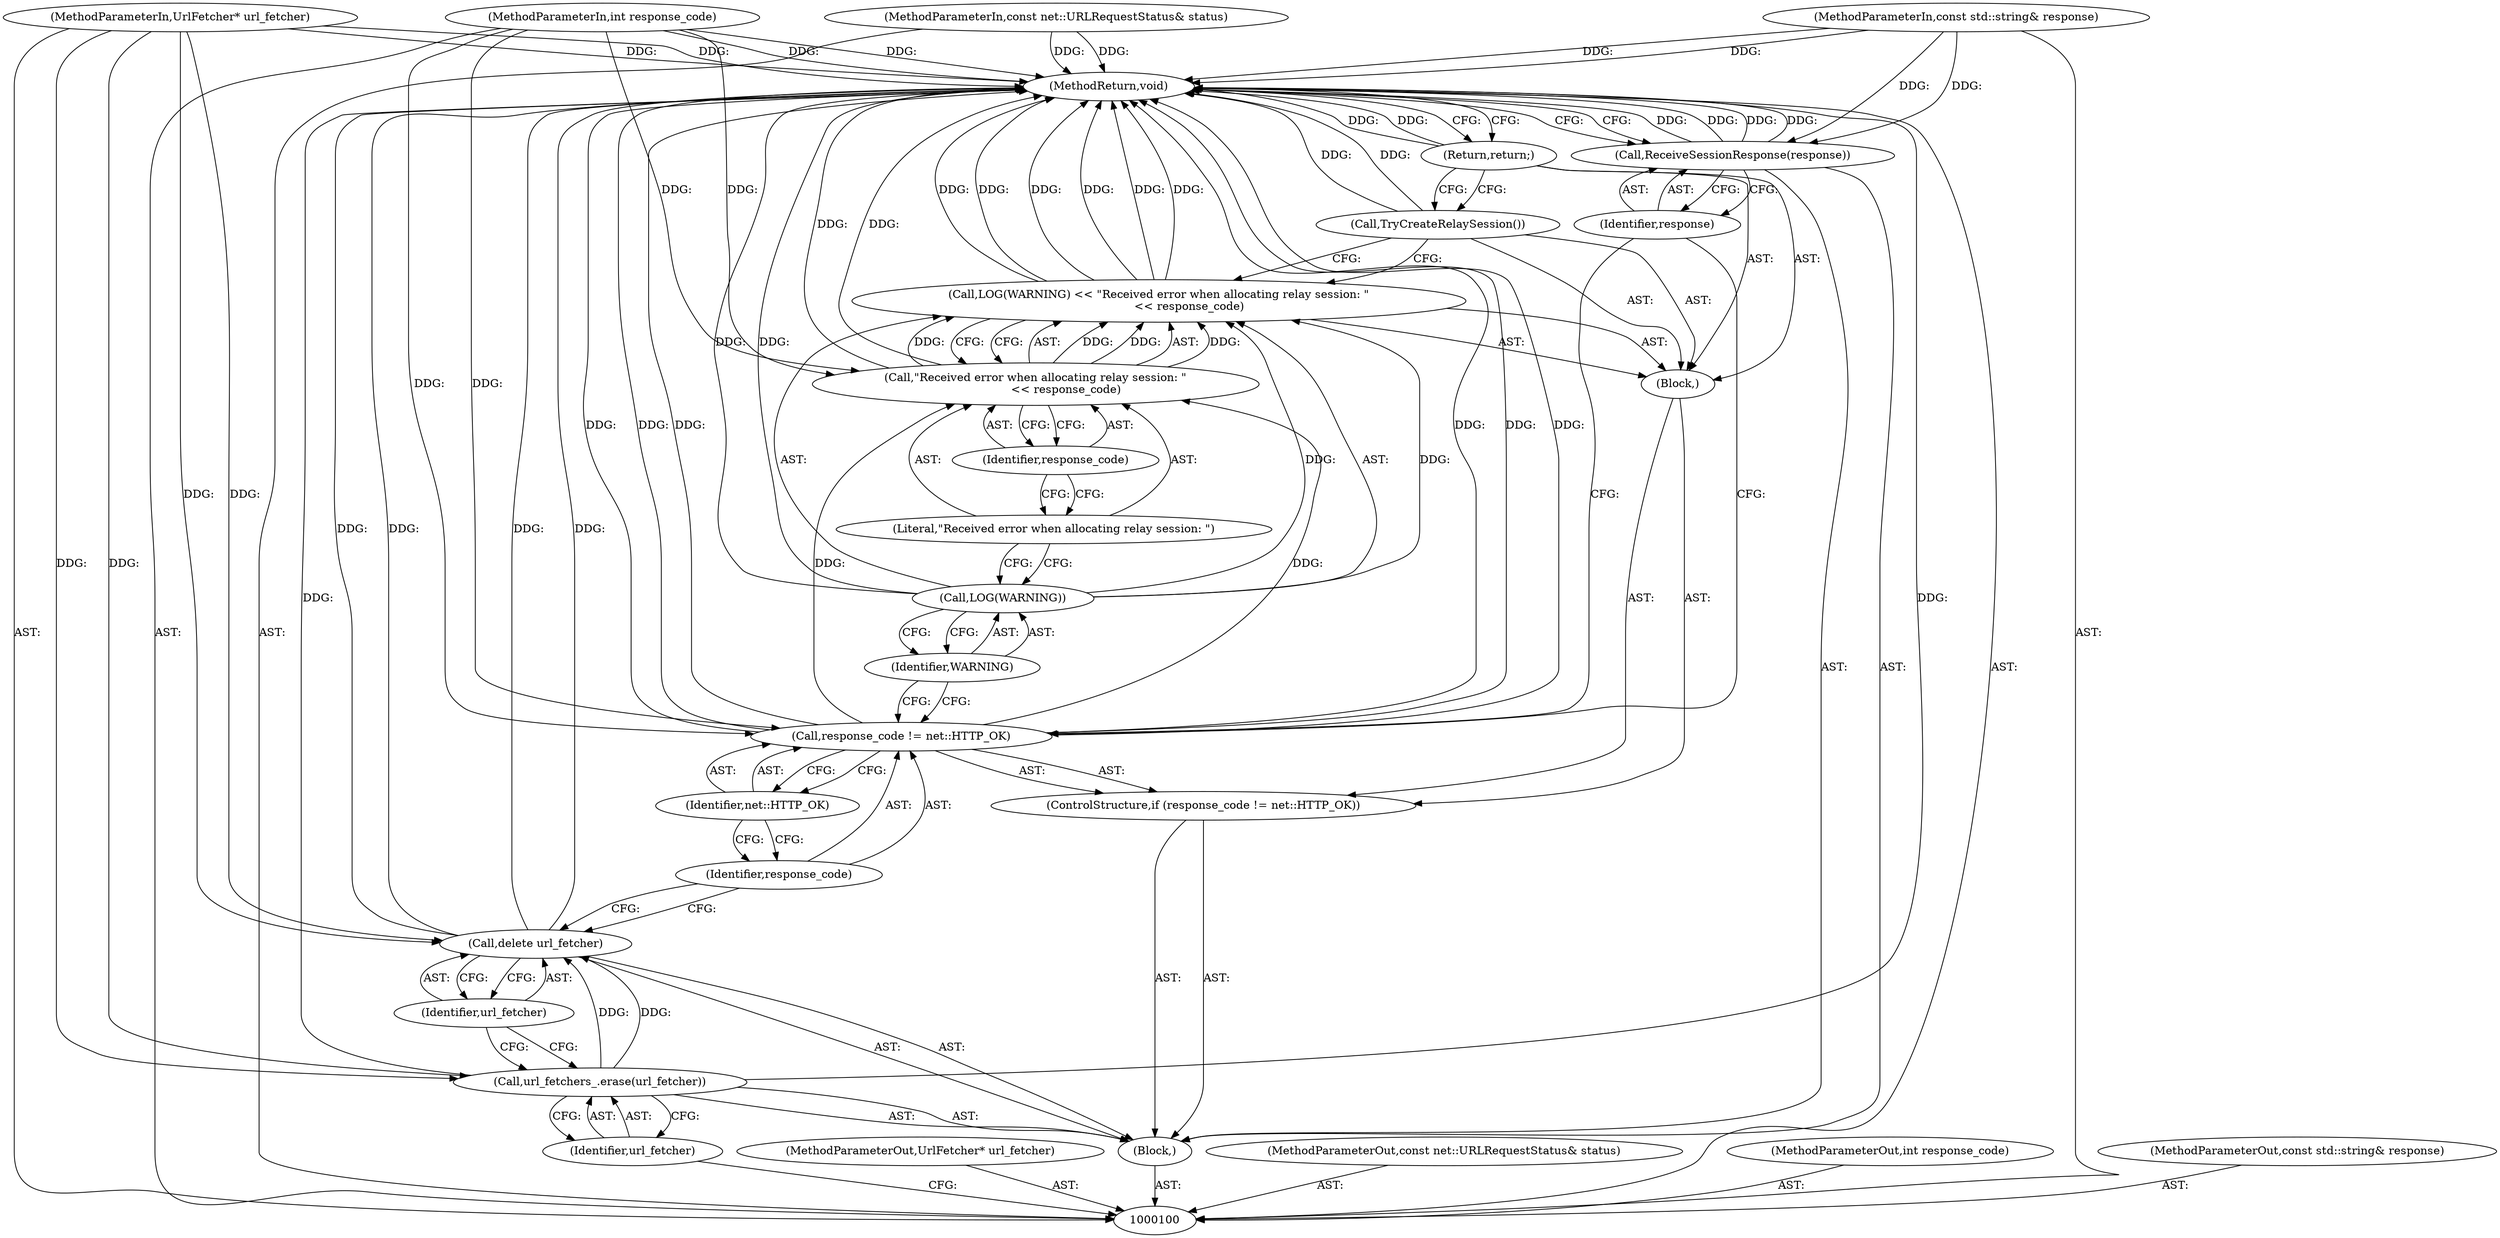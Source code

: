 digraph "1_Chrome_7cf563aba8f4b3bab68e9bfe43824d952241dcf7_4" {
"1000125" [label="(MethodReturn,void)"];
"1000118" [label="(Call,\"Received error when allocating relay session: \"\n                 << response_code)"];
"1000119" [label="(Literal,\"Received error when allocating relay session: \")"];
"1000115" [label="(Call,LOG(WARNING) << \"Received error when allocating relay session: \"\n                 << response_code)"];
"1000116" [label="(Call,LOG(WARNING))"];
"1000117" [label="(Identifier,WARNING)"];
"1000120" [label="(Identifier,response_code)"];
"1000121" [label="(Call,TryCreateRelaySession())"];
"1000122" [label="(Return,return;)"];
"1000124" [label="(Identifier,response)"];
"1000123" [label="(Call,ReceiveSessionResponse(response))"];
"1000101" [label="(MethodParameterIn,UrlFetcher* url_fetcher)"];
"1000163" [label="(MethodParameterOut,UrlFetcher* url_fetcher)"];
"1000102" [label="(MethodParameterIn,const net::URLRequestStatus& status)"];
"1000164" [label="(MethodParameterOut,const net::URLRequestStatus& status)"];
"1000103" [label="(MethodParameterIn,int response_code)"];
"1000165" [label="(MethodParameterOut,int response_code)"];
"1000105" [label="(Block,)"];
"1000104" [label="(MethodParameterIn,const std::string& response)"];
"1000166" [label="(MethodParameterOut,const std::string& response)"];
"1000106" [label="(Call,url_fetchers_.erase(url_fetcher))"];
"1000107" [label="(Identifier,url_fetcher)"];
"1000108" [label="(Call,delete url_fetcher)"];
"1000109" [label="(Identifier,url_fetcher)"];
"1000110" [label="(ControlStructure,if (response_code != net::HTTP_OK))"];
"1000113" [label="(Identifier,net::HTTP_OK)"];
"1000114" [label="(Block,)"];
"1000111" [label="(Call,response_code != net::HTTP_OK)"];
"1000112" [label="(Identifier,response_code)"];
"1000125" -> "1000100"  [label="AST: "];
"1000125" -> "1000122"  [label="CFG: "];
"1000125" -> "1000123"  [label="CFG: "];
"1000122" -> "1000125"  [label="DDG: "];
"1000116" -> "1000125"  [label="DDG: "];
"1000108" -> "1000125"  [label="DDG: "];
"1000108" -> "1000125"  [label="DDG: "];
"1000104" -> "1000125"  [label="DDG: "];
"1000123" -> "1000125"  [label="DDG: "];
"1000123" -> "1000125"  [label="DDG: "];
"1000103" -> "1000125"  [label="DDG: "];
"1000115" -> "1000125"  [label="DDG: "];
"1000115" -> "1000125"  [label="DDG: "];
"1000115" -> "1000125"  [label="DDG: "];
"1000121" -> "1000125"  [label="DDG: "];
"1000102" -> "1000125"  [label="DDG: "];
"1000111" -> "1000125"  [label="DDG: "];
"1000111" -> "1000125"  [label="DDG: "];
"1000111" -> "1000125"  [label="DDG: "];
"1000101" -> "1000125"  [label="DDG: "];
"1000118" -> "1000125"  [label="DDG: "];
"1000106" -> "1000125"  [label="DDG: "];
"1000118" -> "1000115"  [label="AST: "];
"1000118" -> "1000120"  [label="CFG: "];
"1000119" -> "1000118"  [label="AST: "];
"1000120" -> "1000118"  [label="AST: "];
"1000115" -> "1000118"  [label="CFG: "];
"1000118" -> "1000125"  [label="DDG: "];
"1000118" -> "1000115"  [label="DDG: "];
"1000118" -> "1000115"  [label="DDG: "];
"1000111" -> "1000118"  [label="DDG: "];
"1000103" -> "1000118"  [label="DDG: "];
"1000119" -> "1000118"  [label="AST: "];
"1000119" -> "1000116"  [label="CFG: "];
"1000120" -> "1000119"  [label="CFG: "];
"1000115" -> "1000114"  [label="AST: "];
"1000115" -> "1000118"  [label="CFG: "];
"1000116" -> "1000115"  [label="AST: "];
"1000118" -> "1000115"  [label="AST: "];
"1000121" -> "1000115"  [label="CFG: "];
"1000115" -> "1000125"  [label="DDG: "];
"1000115" -> "1000125"  [label="DDG: "];
"1000115" -> "1000125"  [label="DDG: "];
"1000116" -> "1000115"  [label="DDG: "];
"1000118" -> "1000115"  [label="DDG: "];
"1000118" -> "1000115"  [label="DDG: "];
"1000116" -> "1000115"  [label="AST: "];
"1000116" -> "1000117"  [label="CFG: "];
"1000117" -> "1000116"  [label="AST: "];
"1000119" -> "1000116"  [label="CFG: "];
"1000116" -> "1000125"  [label="DDG: "];
"1000116" -> "1000115"  [label="DDG: "];
"1000117" -> "1000116"  [label="AST: "];
"1000117" -> "1000111"  [label="CFG: "];
"1000116" -> "1000117"  [label="CFG: "];
"1000120" -> "1000118"  [label="AST: "];
"1000120" -> "1000119"  [label="CFG: "];
"1000118" -> "1000120"  [label="CFG: "];
"1000121" -> "1000114"  [label="AST: "];
"1000121" -> "1000115"  [label="CFG: "];
"1000122" -> "1000121"  [label="CFG: "];
"1000121" -> "1000125"  [label="DDG: "];
"1000122" -> "1000114"  [label="AST: "];
"1000122" -> "1000121"  [label="CFG: "];
"1000125" -> "1000122"  [label="CFG: "];
"1000122" -> "1000125"  [label="DDG: "];
"1000124" -> "1000123"  [label="AST: "];
"1000124" -> "1000111"  [label="CFG: "];
"1000123" -> "1000124"  [label="CFG: "];
"1000123" -> "1000105"  [label="AST: "];
"1000123" -> "1000124"  [label="CFG: "];
"1000124" -> "1000123"  [label="AST: "];
"1000125" -> "1000123"  [label="CFG: "];
"1000123" -> "1000125"  [label="DDG: "];
"1000123" -> "1000125"  [label="DDG: "];
"1000104" -> "1000123"  [label="DDG: "];
"1000101" -> "1000100"  [label="AST: "];
"1000101" -> "1000125"  [label="DDG: "];
"1000101" -> "1000106"  [label="DDG: "];
"1000101" -> "1000108"  [label="DDG: "];
"1000163" -> "1000100"  [label="AST: "];
"1000102" -> "1000100"  [label="AST: "];
"1000102" -> "1000125"  [label="DDG: "];
"1000164" -> "1000100"  [label="AST: "];
"1000103" -> "1000100"  [label="AST: "];
"1000103" -> "1000125"  [label="DDG: "];
"1000103" -> "1000111"  [label="DDG: "];
"1000103" -> "1000118"  [label="DDG: "];
"1000165" -> "1000100"  [label="AST: "];
"1000105" -> "1000100"  [label="AST: "];
"1000106" -> "1000105"  [label="AST: "];
"1000108" -> "1000105"  [label="AST: "];
"1000110" -> "1000105"  [label="AST: "];
"1000123" -> "1000105"  [label="AST: "];
"1000104" -> "1000100"  [label="AST: "];
"1000104" -> "1000125"  [label="DDG: "];
"1000104" -> "1000123"  [label="DDG: "];
"1000166" -> "1000100"  [label="AST: "];
"1000106" -> "1000105"  [label="AST: "];
"1000106" -> "1000107"  [label="CFG: "];
"1000107" -> "1000106"  [label="AST: "];
"1000109" -> "1000106"  [label="CFG: "];
"1000106" -> "1000125"  [label="DDG: "];
"1000101" -> "1000106"  [label="DDG: "];
"1000106" -> "1000108"  [label="DDG: "];
"1000107" -> "1000106"  [label="AST: "];
"1000107" -> "1000100"  [label="CFG: "];
"1000106" -> "1000107"  [label="CFG: "];
"1000108" -> "1000105"  [label="AST: "];
"1000108" -> "1000109"  [label="CFG: "];
"1000109" -> "1000108"  [label="AST: "];
"1000112" -> "1000108"  [label="CFG: "];
"1000108" -> "1000125"  [label="DDG: "];
"1000108" -> "1000125"  [label="DDG: "];
"1000106" -> "1000108"  [label="DDG: "];
"1000101" -> "1000108"  [label="DDG: "];
"1000109" -> "1000108"  [label="AST: "];
"1000109" -> "1000106"  [label="CFG: "];
"1000108" -> "1000109"  [label="CFG: "];
"1000110" -> "1000105"  [label="AST: "];
"1000111" -> "1000110"  [label="AST: "];
"1000114" -> "1000110"  [label="AST: "];
"1000113" -> "1000111"  [label="AST: "];
"1000113" -> "1000112"  [label="CFG: "];
"1000111" -> "1000113"  [label="CFG: "];
"1000114" -> "1000110"  [label="AST: "];
"1000115" -> "1000114"  [label="AST: "];
"1000121" -> "1000114"  [label="AST: "];
"1000122" -> "1000114"  [label="AST: "];
"1000111" -> "1000110"  [label="AST: "];
"1000111" -> "1000113"  [label="CFG: "];
"1000112" -> "1000111"  [label="AST: "];
"1000113" -> "1000111"  [label="AST: "];
"1000117" -> "1000111"  [label="CFG: "];
"1000124" -> "1000111"  [label="CFG: "];
"1000111" -> "1000125"  [label="DDG: "];
"1000111" -> "1000125"  [label="DDG: "];
"1000111" -> "1000125"  [label="DDG: "];
"1000103" -> "1000111"  [label="DDG: "];
"1000111" -> "1000118"  [label="DDG: "];
"1000112" -> "1000111"  [label="AST: "];
"1000112" -> "1000108"  [label="CFG: "];
"1000113" -> "1000112"  [label="CFG: "];
}
